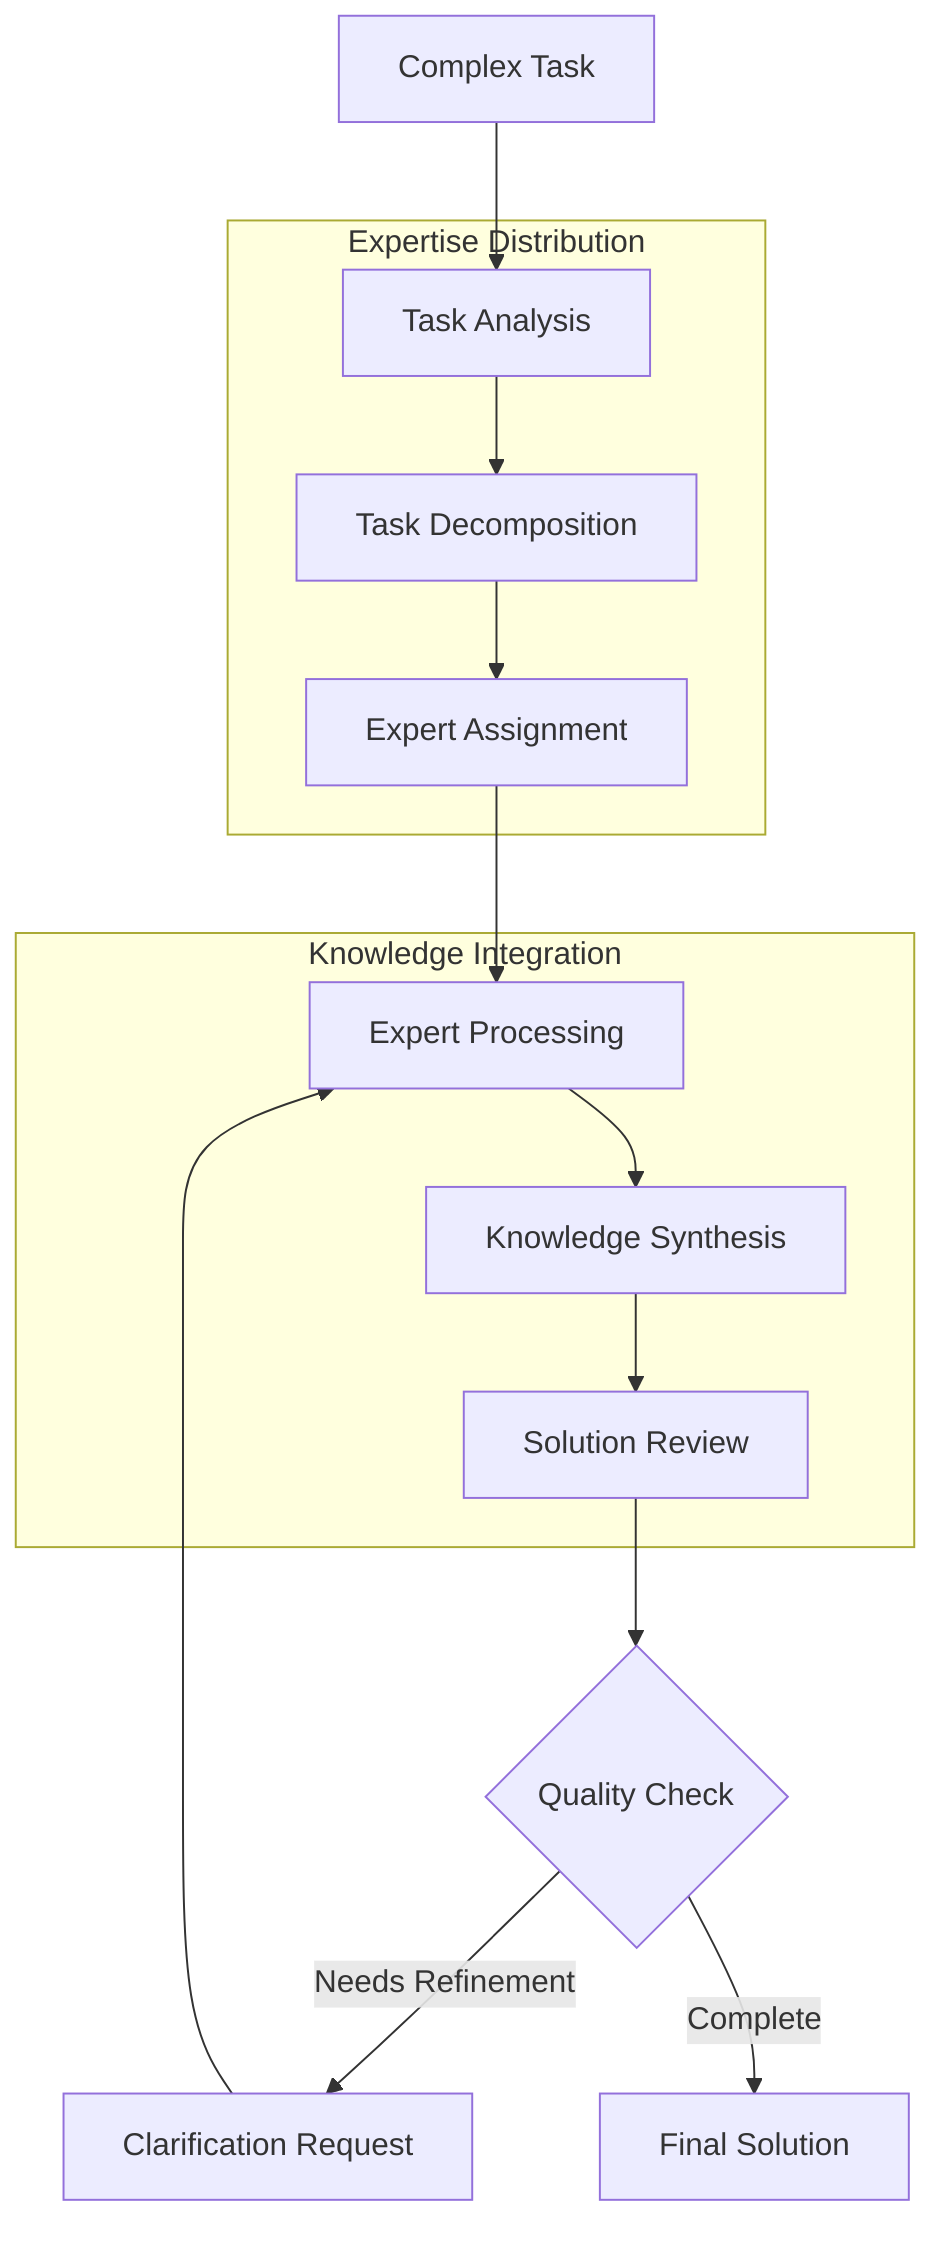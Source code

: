 flowchart TD
    A[Complex Task] --> B[Task Analysis]
    
    subgraph Expertise Distribution
        B --> C[Task Decomposition]
        C --> D[Expert Assignment]
    end
    
    subgraph Knowledge Integration
        D --> E[Expert Processing]
        E --> F[Knowledge Synthesis]
        F --> G[Solution Review]
    end
    
    G --> H{Quality Check}
    H -->|Needs Refinement| I[Clarification Request]
    I --> E
    H -->|Complete| J[Final Solution]